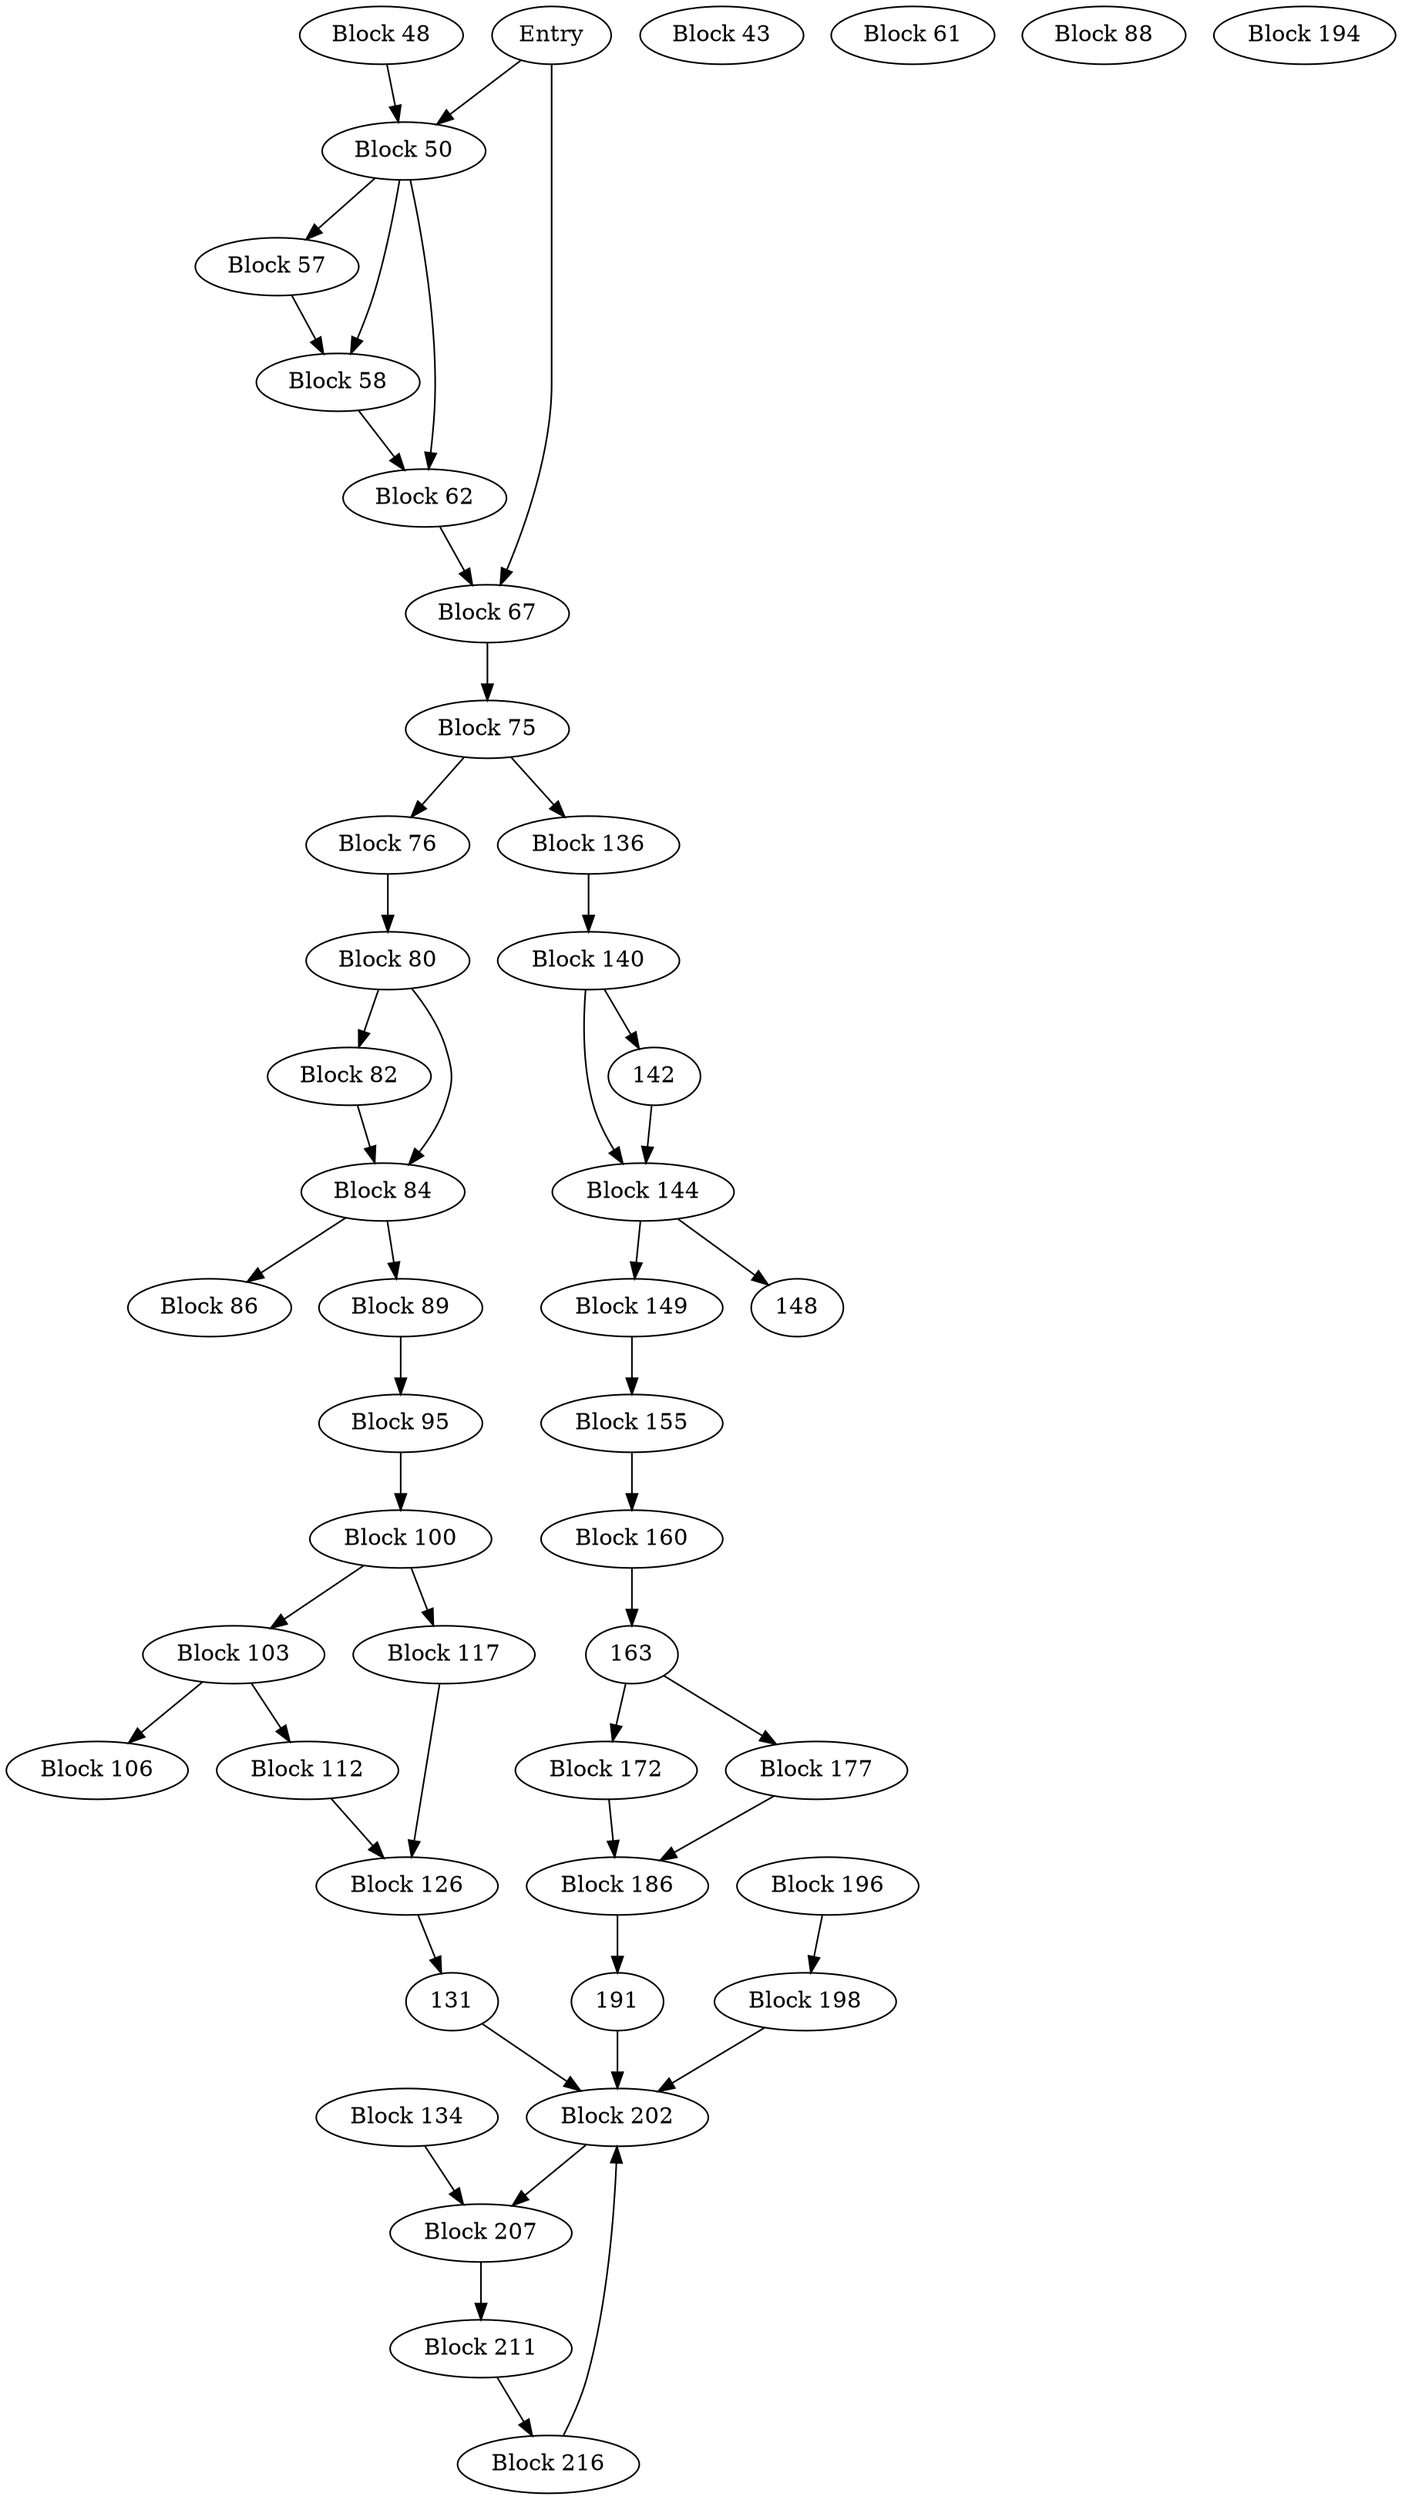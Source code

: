 digraph CFG {
    // Nodes
    2 [label="Entry"];
    43 [label="Block 43"];
    48 [label="Block 48"];
    50 [label="Block 50"];
    57 [label="Block 57"];
    58 [label="Block 58"];
    61 [label="Block 61"];
    62 [label="Block 62"];
    67 [label="Block 67"];
    75 [label="Block 75"];
    76 [label="Block 76"];
    80 [label="Block 80"];
    82 [label="Block 82"];
    84 [label="Block 84"];
    86 [label="Block 86"];
    88 [label="Block 88"];
    89 [label="Block 89"];
    95 [label="Block 95"];
    100 [label="Block 100"];
    103 [label="Block 103"];
    106 [label="Block 106"];
    112 [label="Block 112"];
    117 [label="Block 117"];
    126 [label="Block 126"];
    134 [label="Block 134"];
    136 [label="Block 136"];
    140 [label="Block 140"];
    144 [label="Block 144"];
    149 [label="Block 149"];
    155 [label="Block 155"];
    160 [label="Block 160"];
    172 [label="Block 172"];
    177 [label="Block 177"];
    186 [label="Block 186"];
    194 [label="Block 194"];
    196 [label="Block 196"];
    198 [label="Block 198"];
    202 [label="Block 202"];
    207 [label="Block 207"];
    211 [label="Block 211"];
    216 [label="Block 216"];

    // Edges
    2 -> 50;
    2 -> 67;
    48 -> 50;
    50 -> 58;
    50 -> 57;
    50 -> 62;
    57 -> 58;
    58 -> 62;
    62 -> 67;
    67 -> 75;
    75 -> 76;
    75 -> 136;
    76 -> 80;
    80 -> 82;
    80 -> 84;
    82 -> 84;
    84 -> 86;
    84 -> 89;
    89 -> 95;
    95 -> 100;
    100 -> 103;
    100 -> 117;
    103 -> 112;
    103 -> 106;
    112 -> 126;
    117 -> 126;
    126 -> 131;
    131 -> 202;
    134 -> 207;
    136 -> 140;
    140 -> 142;
    140 -> 144;
    142 -> 144;
    144 -> 148;
    144 -> 149;
    149 -> 155;
    155 -> 160;
    160 -> 163;
    163 -> 172;
    163 -> 177;
    172 -> 186;
    177 -> 186;
    186 -> 191;
    191 -> 202;
    196 -> 198;
    198 -> 202;
    202 -> 207;
    207 -> 211;
    211 -> 216;
    216 -> 202;
}